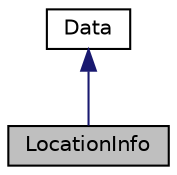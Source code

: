 digraph "LocationInfo"
{
 // LATEX_PDF_SIZE
  edge [fontname="Helvetica",fontsize="10",labelfontname="Helvetica",labelfontsize="10"];
  node [fontname="Helvetica",fontsize="10",shape=record];
  Node1 [label="LocationInfo",height=0.2,width=0.4,color="black", fillcolor="grey75", style="filled", fontcolor="black",tooltip="Manages user location information."];
  Node2 -> Node1 [dir="back",color="midnightblue",fontsize="10",style="solid",fontname="Helvetica"];
  Node2 [label="Data",height=0.2,width=0.4,color="black", fillcolor="white", style="filled",URL="$classData.html",tooltip="Data object interface."];
}
